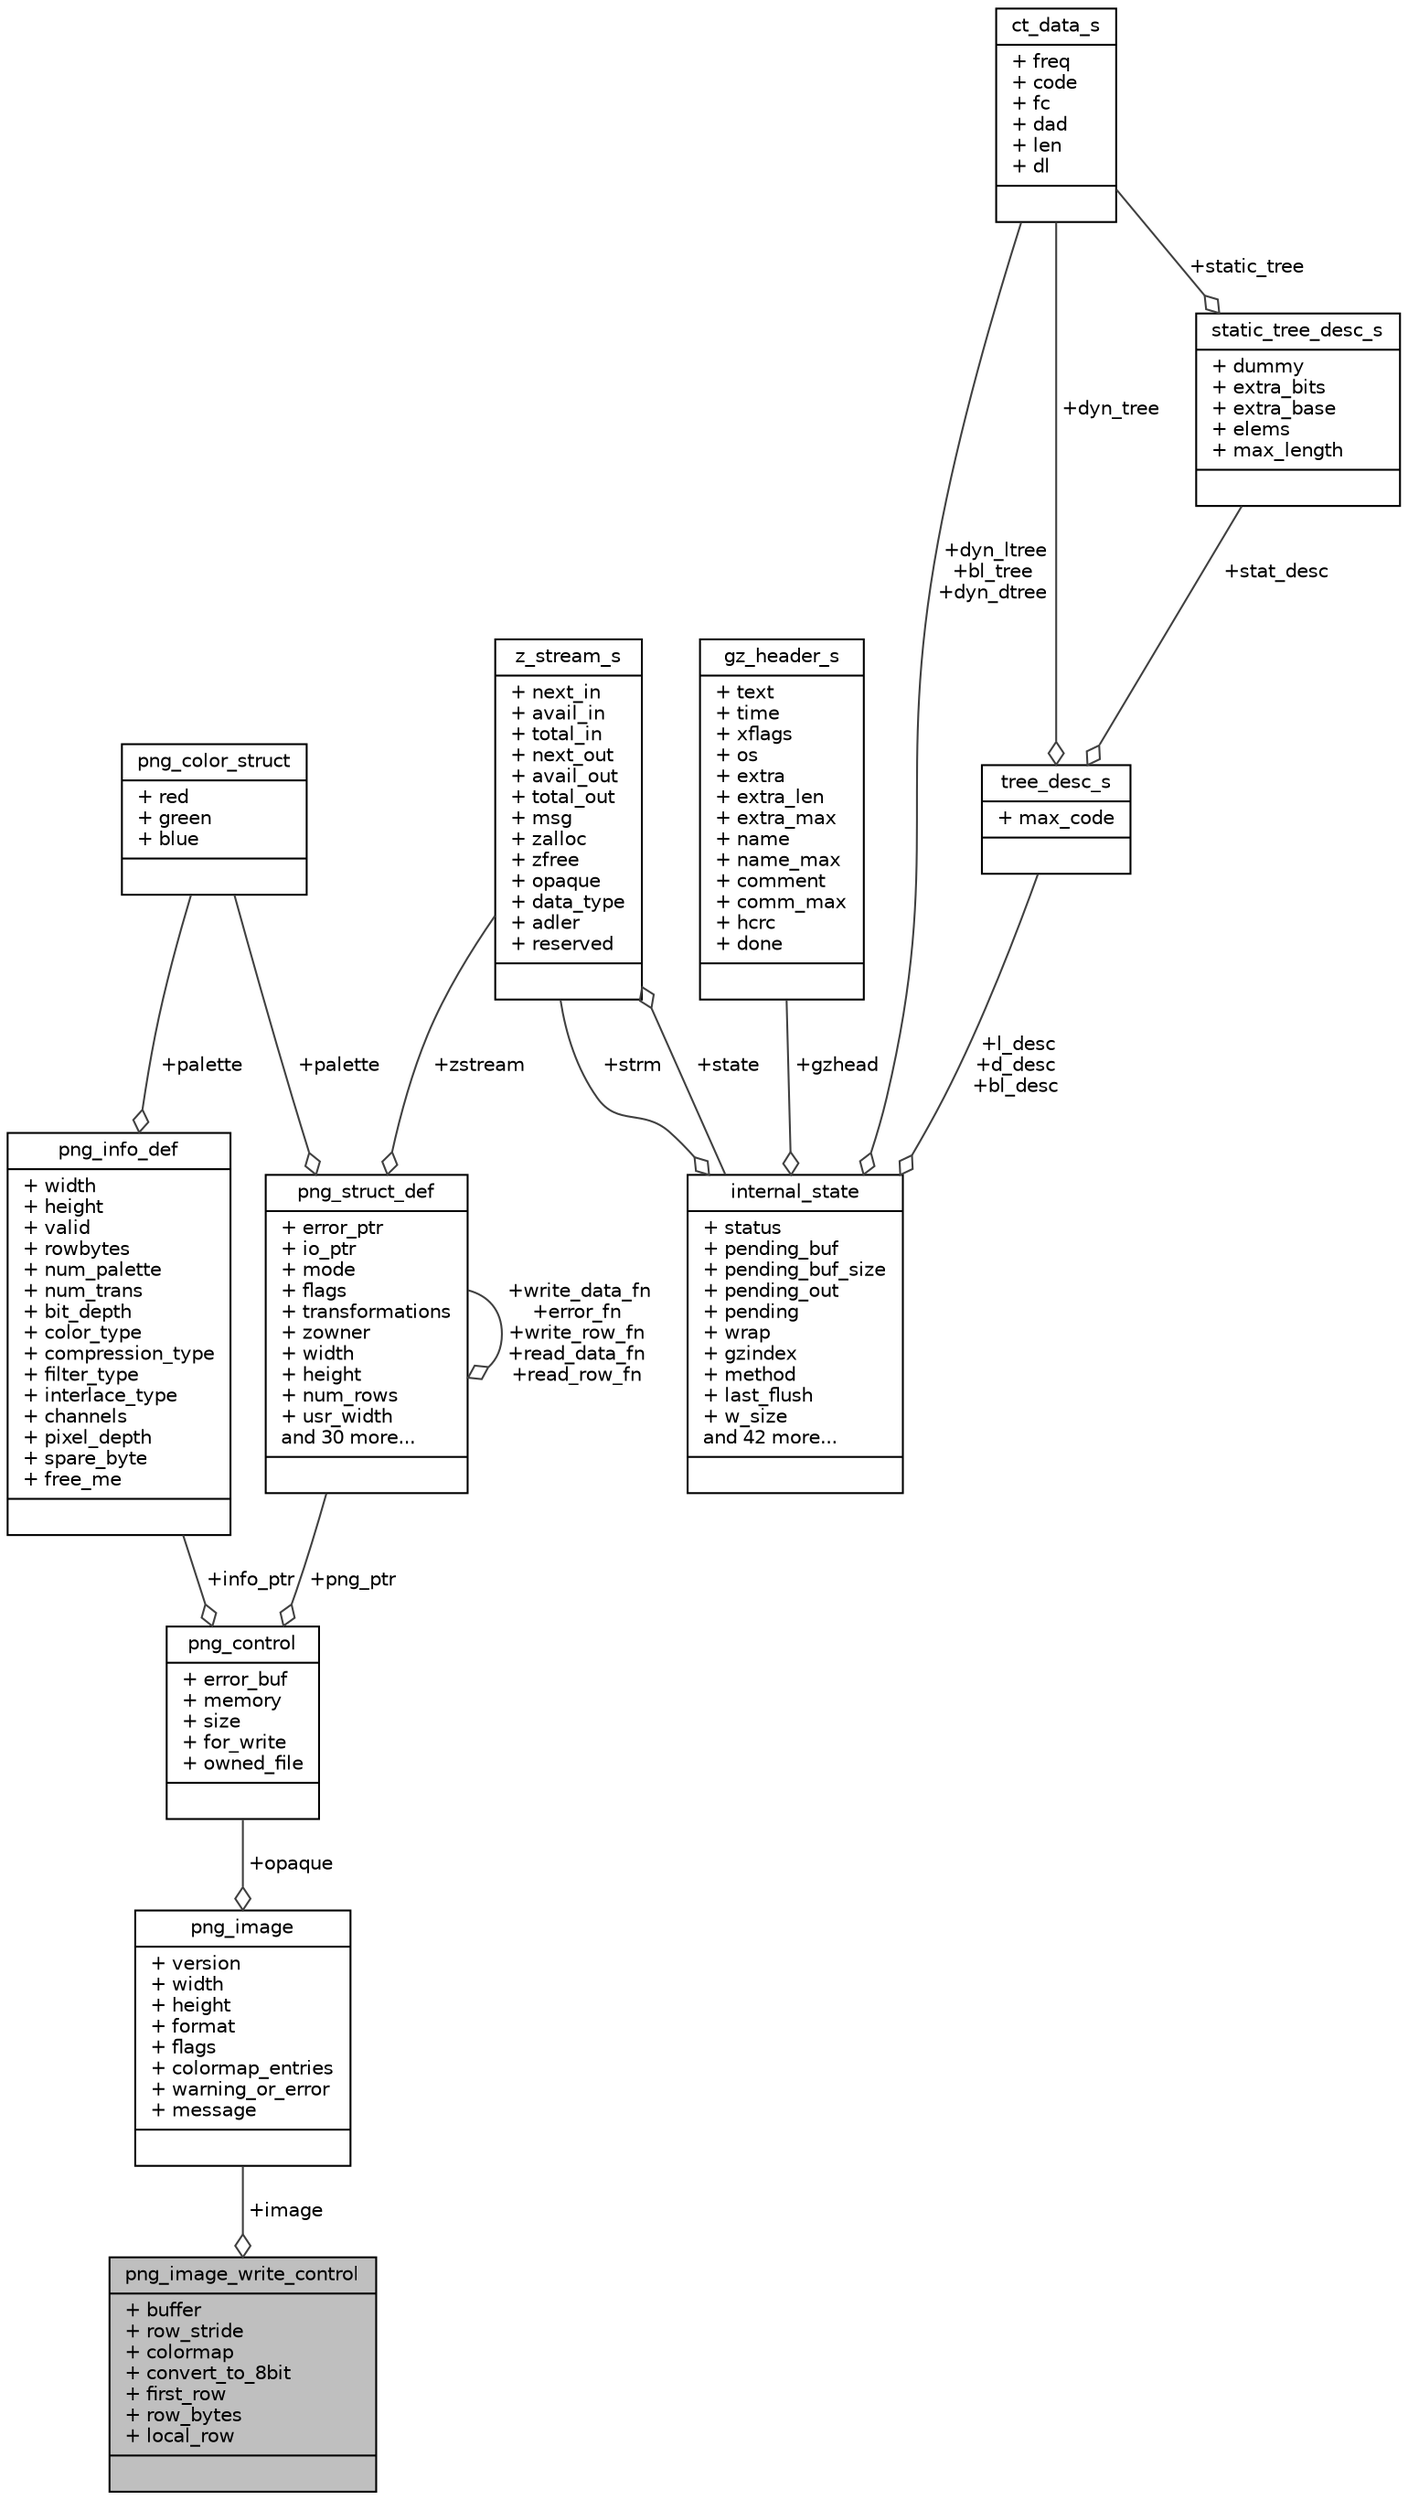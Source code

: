 digraph "png_image_write_control"
{
 // INTERACTIVE_SVG=YES
  edge [fontname="Helvetica",fontsize="10",labelfontname="Helvetica",labelfontsize="10"];
  node [fontname="Helvetica",fontsize="10",shape=record];
  Node1 [label="{png_image_write_control\n|+ buffer\l+ row_stride\l+ colormap\l+ convert_to_8bit\l+ first_row\l+ row_bytes\l+ local_row\l|}",height=0.2,width=0.4,color="black", fillcolor="grey75", style="filled", fontcolor="black"];
  Node2 -> Node1 [color="grey25",fontsize="10",style="solid",label=" +image" ,arrowhead="odiamond",fontname="Helvetica"];
  Node2 [label="{png_image\n|+ version\l+ width\l+ height\l+ format\l+ flags\l+ colormap_entries\l+ warning_or_error\l+ message\l|}",height=0.2,width=0.4,color="black", fillcolor="white", style="filled",URL="$structpng__image.html"];
  Node3 -> Node2 [color="grey25",fontsize="10",style="solid",label=" +opaque" ,arrowhead="odiamond",fontname="Helvetica"];
  Node3 [label="{png_control\n|+ error_buf\l+ memory\l+ size\l+ for_write\l+ owned_file\l|}",height=0.2,width=0.4,color="black", fillcolor="white", style="filled",URL="$structpng__control.html"];
  Node4 -> Node3 [color="grey25",fontsize="10",style="solid",label=" +info_ptr" ,arrowhead="odiamond",fontname="Helvetica"];
  Node4 [label="{png_info_def\n|+ width\l+ height\l+ valid\l+ rowbytes\l+ num_palette\l+ num_trans\l+ bit_depth\l+ color_type\l+ compression_type\l+ filter_type\l+ interlace_type\l+ channels\l+ pixel_depth\l+ spare_byte\l+ free_me\l|}",height=0.2,width=0.4,color="black", fillcolor="white", style="filled",URL="$structpng__info__def.html"];
  Node5 -> Node4 [color="grey25",fontsize="10",style="solid",label=" +palette" ,arrowhead="odiamond",fontname="Helvetica"];
  Node5 [label="{png_color_struct\n|+ red\l+ green\l+ blue\l|}",height=0.2,width=0.4,color="black", fillcolor="white", style="filled",URL="$structpng__color__struct.html"];
  Node6 -> Node3 [color="grey25",fontsize="10",style="solid",label=" +png_ptr" ,arrowhead="odiamond",fontname="Helvetica"];
  Node6 [label="{png_struct_def\n|+ error_ptr\l+ io_ptr\l+ mode\l+ flags\l+ transformations\l+ zowner\l+ width\l+ height\l+ num_rows\l+ usr_width\land 30 more...\l|}",height=0.2,width=0.4,color="black", fillcolor="white", style="filled",URL="$structpng__struct__def.html"];
  Node5 -> Node6 [color="grey25",fontsize="10",style="solid",label=" +palette" ,arrowhead="odiamond",fontname="Helvetica"];
  Node7 -> Node6 [color="grey25",fontsize="10",style="solid",label=" +zstream" ,arrowhead="odiamond",fontname="Helvetica"];
  Node7 [label="{z_stream_s\n|+ next_in\l+ avail_in\l+ total_in\l+ next_out\l+ avail_out\l+ total_out\l+ msg\l+ zalloc\l+ zfree\l+ opaque\l+ data_type\l+ adler\l+ reserved\l|}",height=0.2,width=0.4,color="black", fillcolor="white", style="filled",URL="$structz__stream__s.html"];
  Node8 -> Node7 [color="grey25",fontsize="10",style="solid",label=" +state" ,arrowhead="odiamond",fontname="Helvetica"];
  Node8 [label="{internal_state\n|+ status\l+ pending_buf\l+ pending_buf_size\l+ pending_out\l+ pending\l+ wrap\l+ gzindex\l+ method\l+ last_flush\l+ w_size\land 42 more...\l|}",height=0.2,width=0.4,color="black", fillcolor="white", style="filled",URL="$structinternal__state.html"];
  Node9 -> Node8 [color="grey25",fontsize="10",style="solid",label=" +gzhead" ,arrowhead="odiamond",fontname="Helvetica"];
  Node9 [label="{gz_header_s\n|+ text\l+ time\l+ xflags\l+ os\l+ extra\l+ extra_len\l+ extra_max\l+ name\l+ name_max\l+ comment\l+ comm_max\l+ hcrc\l+ done\l|}",height=0.2,width=0.4,color="black", fillcolor="white", style="filled",URL="$structgz__header__s.html"];
  Node10 -> Node8 [color="grey25",fontsize="10",style="solid",label=" +l_desc\n+d_desc\n+bl_desc" ,arrowhead="odiamond",fontname="Helvetica"];
  Node10 [label="{tree_desc_s\n|+ max_code\l|}",height=0.2,width=0.4,color="black", fillcolor="white", style="filled",URL="$structtree__desc__s.html"];
  Node11 -> Node10 [color="grey25",fontsize="10",style="solid",label=" +stat_desc" ,arrowhead="odiamond",fontname="Helvetica"];
  Node11 [label="{static_tree_desc_s\n|+ dummy\l+ extra_bits\l+ extra_base\l+ elems\l+ max_length\l|}",height=0.2,width=0.4,color="black", fillcolor="white", style="filled",URL="$structstatic__tree__desc__s.html"];
  Node12 -> Node11 [color="grey25",fontsize="10",style="solid",label=" +static_tree" ,arrowhead="odiamond",fontname="Helvetica"];
  Node12 [label="{ct_data_s\n|+ freq\l+ code\l+ fc\l+ dad\l+ len\l+ dl\l|}",height=0.2,width=0.4,color="black", fillcolor="white", style="filled",URL="$structct__data__s.html"];
  Node12 -> Node10 [color="grey25",fontsize="10",style="solid",label=" +dyn_tree" ,arrowhead="odiamond",fontname="Helvetica"];
  Node7 -> Node8 [color="grey25",fontsize="10",style="solid",label=" +strm" ,arrowhead="odiamond",fontname="Helvetica"];
  Node12 -> Node8 [color="grey25",fontsize="10",style="solid",label=" +dyn_ltree\n+bl_tree\n+dyn_dtree" ,arrowhead="odiamond",fontname="Helvetica"];
  Node6 -> Node6 [color="grey25",fontsize="10",style="solid",label=" +write_data_fn\n+error_fn\n+write_row_fn\n+read_data_fn\n+read_row_fn" ,arrowhead="odiamond",fontname="Helvetica"];
}
